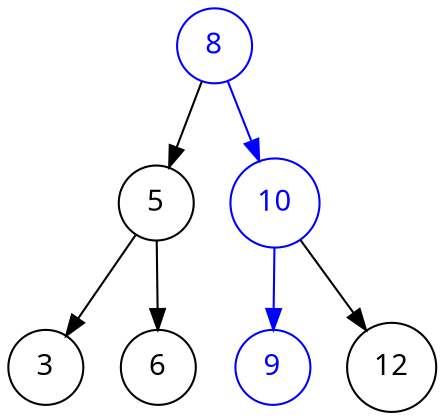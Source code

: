 digraph simple {
    node  [shape=circle fontname=CabinSketch]
    graph [ordering=out]

    8  [fontcolor=blue color=blue]
    10 [fontcolor=blue color=blue]
    9  [fontcolor=blue color=blue]

    8 -> 5
    8 -> 10 [color=blue]

    5 -> 3
    5 -> 6

    10 -> 9 [color=blue]
    10 -> 12
}

